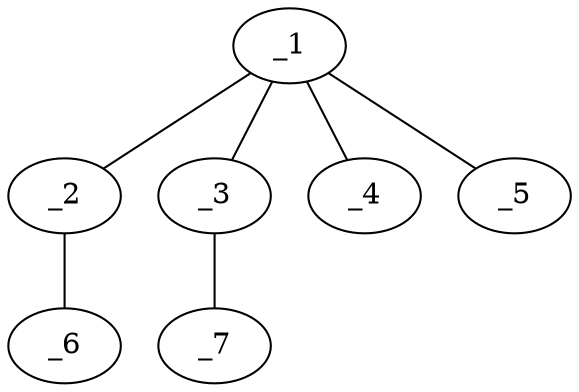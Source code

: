 graph molid302600 {
	_1	 [charge=0,
		chem=20,
		symbol="Sn ",
		x="3.7321",
		y=0];
	_2	 [charge=0,
		chem=1,
		symbol="C  ",
		x="4.5981",
		y="0.5"];
	_1 -- _2	 [valence=1];
	_3	 [charge=0,
		chem=1,
		symbol="C  ",
		x="2.866",
		y="-0.5"];
	_1 -- _3	 [valence=1];
	_4	 [charge=0,
		chem=7,
		symbol="Cl ",
		x="4.2321",
		y="-0.866"];
	_1 -- _4	 [valence=1];
	_5	 [charge=0,
		chem=7,
		symbol="Cl ",
		x="3.2321",
		y="0.866"];
	_1 -- _5	 [valence=1];
	_6	 [charge=0,
		chem=1,
		symbol="C  ",
		x="5.4641",
		y=0];
	_2 -- _6	 [valence=1];
	_7	 [charge=0,
		chem=1,
		symbol="C  ",
		x=2,
		y=0];
	_3 -- _7	 [valence=1];
}
